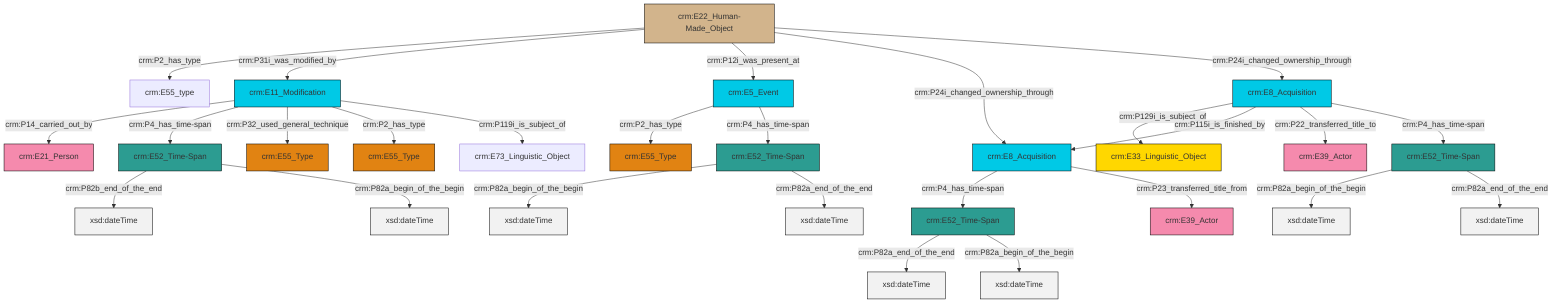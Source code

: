 graph TD
classDef Literal fill:#f2f2f2,stroke:#000000;
classDef CRM_Entity fill:#FFFFFF,stroke:#000000;
classDef Temporal_Entity fill:#00C9E6, stroke:#000000;
classDef Type fill:#E18312, stroke:#000000;
classDef Time-Span fill:#2C9C91, stroke:#000000;
classDef Appellation fill:#FFEB7F, stroke:#000000;
classDef Place fill:#008836, stroke:#000000;
classDef Persistent_Item fill:#B266B2, stroke:#000000;
classDef Conceptual_Object fill:#FFD700, stroke:#000000;
classDef Physical_Thing fill:#D2B48C, stroke:#000000;
classDef Actor fill:#f58aad, stroke:#000000;
classDef PC_Classes fill:#4ce600, stroke:#000000;
classDef Multi fill:#cccccc,stroke:#000000;

0["crm:E11_Modification"]:::Temporal_Entity -->|crm:P14_carried_out_by| 1["crm:E21_Person"]:::Actor
0["crm:E11_Modification"]:::Temporal_Entity -->|crm:P4_has_time-span| 7["crm:E52_Time-Span"]:::Time-Span
8["crm:E52_Time-Span"]:::Time-Span -->|crm:P82a_end_of_the_end| 9[xsd:dateTime]:::Literal
2["crm:E8_Acquisition"]:::Temporal_Entity -->|crm:P4_has_time-span| 8["crm:E52_Time-Span"]:::Time-Span
0["crm:E11_Modification"]:::Temporal_Entity -->|crm:P32_used_general_technique| 10["crm:E55_Type"]:::Type
0["crm:E11_Modification"]:::Temporal_Entity -->|crm:P2_has_type| 13["crm:E55_Type"]:::Type
8["crm:E52_Time-Span"]:::Time-Span -->|crm:P82a_begin_of_the_begin| 14[xsd:dateTime]:::Literal
7["crm:E52_Time-Span"]:::Time-Span -->|crm:P82b_end_of_the_end| 15[xsd:dateTime]:::Literal
7["crm:E52_Time-Span"]:::Time-Span -->|crm:P82a_begin_of_the_begin| 20[xsd:dateTime]:::Literal
16["crm:E8_Acquisition"]:::Temporal_Entity -->|crm:P129i_is_subject_of| 23["crm:E33_Linguistic_Object"]:::Conceptual_Object
24["crm:E52_Time-Span"]:::Time-Span -->|crm:P82a_begin_of_the_begin| 25[xsd:dateTime]:::Literal
28["crm:E52_Time-Span"]:::Time-Span -->|crm:P82a_begin_of_the_begin| 29[xsd:dateTime]:::Literal
30["crm:E22_Human-Made_Object"]:::Physical_Thing -->|crm:P2_has_type| 18["crm:E55_type"]:::Default
0["crm:E11_Modification"]:::Temporal_Entity -->|crm:P119i_is_subject_of| 26["crm:E73_Linguistic_Object"]:::Default
28["crm:E52_Time-Span"]:::Time-Span -->|crm:P82a_end_of_the_end| 32[xsd:dateTime]:::Literal
2["crm:E8_Acquisition"]:::Temporal_Entity -->|crm:P23_transferred_title_from| 33["crm:E39_Actor"]:::Actor
11["crm:E5_Event"]:::Temporal_Entity -->|crm:P2_has_type| 21["crm:E55_Type"]:::Type
24["crm:E52_Time-Span"]:::Time-Span -->|crm:P82a_end_of_the_end| 35[xsd:dateTime]:::Literal
16["crm:E8_Acquisition"]:::Temporal_Entity -->|crm:P115i_is_finished_by| 2["crm:E8_Acquisition"]:::Temporal_Entity
11["crm:E5_Event"]:::Temporal_Entity -->|crm:P4_has_time-span| 28["crm:E52_Time-Span"]:::Time-Span
16["crm:E8_Acquisition"]:::Temporal_Entity -->|crm:P22_transferred_title_to| 4["crm:E39_Actor"]:::Actor
16["crm:E8_Acquisition"]:::Temporal_Entity -->|crm:P4_has_time-span| 24["crm:E52_Time-Span"]:::Time-Span
30["crm:E22_Human-Made_Object"]:::Physical_Thing -->|crm:P31i_was_modified_by| 0["crm:E11_Modification"]:::Temporal_Entity
30["crm:E22_Human-Made_Object"]:::Physical_Thing -->|crm:P12i_was_present_at| 11["crm:E5_Event"]:::Temporal_Entity
30["crm:E22_Human-Made_Object"]:::Physical_Thing -->|crm:P24i_changed_ownership_through| 2["crm:E8_Acquisition"]:::Temporal_Entity
30["crm:E22_Human-Made_Object"]:::Physical_Thing -->|crm:P24i_changed_ownership_through| 16["crm:E8_Acquisition"]:::Temporal_Entity